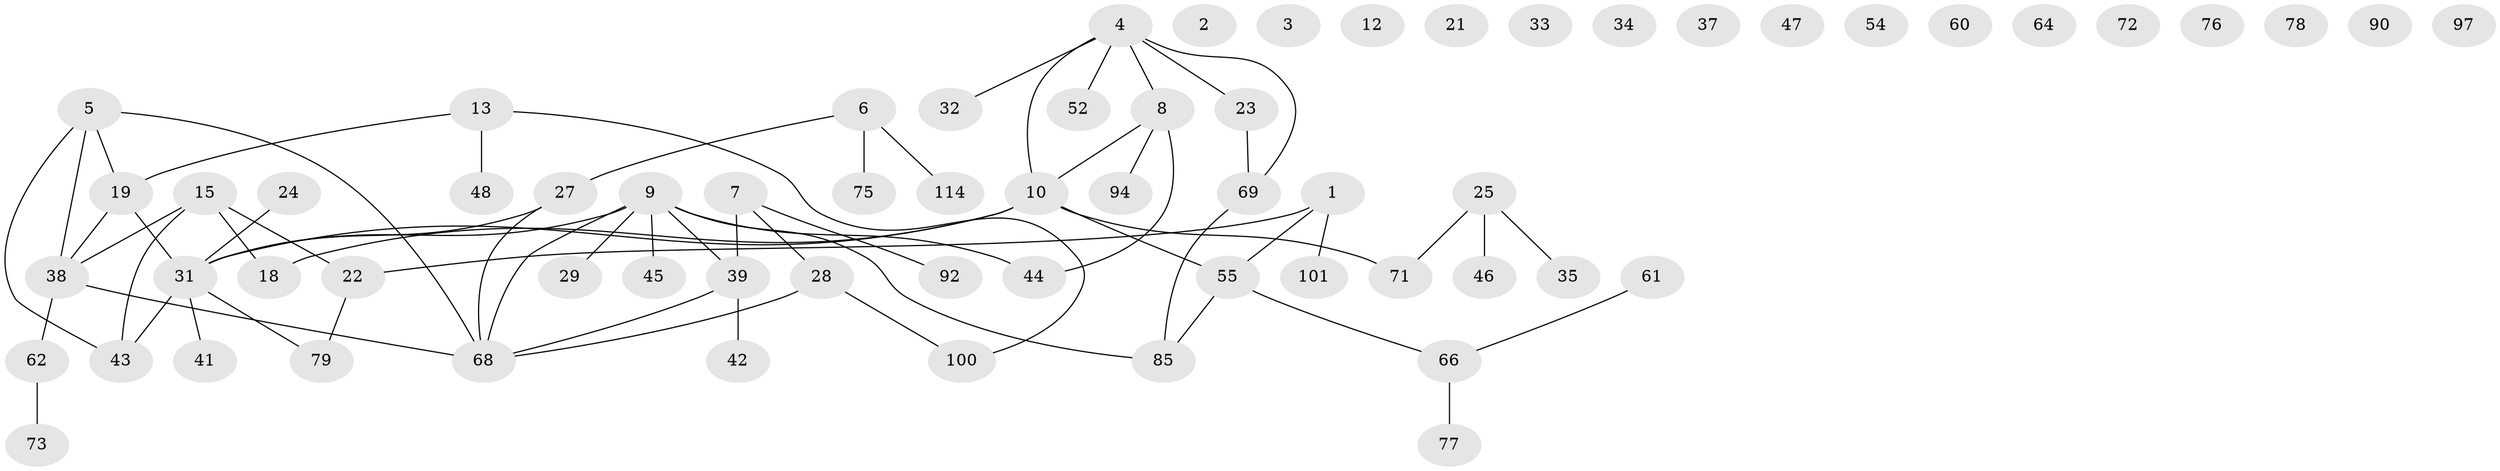 // original degree distribution, {2: 0.29508196721311475, 0: 0.13114754098360656, 4: 0.09016393442622951, 6: 0.00819672131147541, 1: 0.26229508196721313, 5: 0.04918032786885246, 3: 0.1557377049180328, 7: 0.00819672131147541}
// Generated by graph-tools (version 1.1) at 2025/16/03/04/25 18:16:26]
// undirected, 65 vertices, 65 edges
graph export_dot {
graph [start="1"]
  node [color=gray90,style=filled];
  1 [super="+67+93"];
  2;
  3;
  4 [super="+50+53+110+115"];
  5 [super="+14+20+49+51+63+113"];
  6 [super="+16+17"];
  7 [super="+120"];
  8 [super="+30+65+74"];
  9 [super="+11+82"];
  10 [super="+40+84+87+98"];
  12;
  13 [super="+26+56+83+88"];
  15 [super="+81"];
  18 [super="+119"];
  19 [super="+112"];
  21;
  22 [super="+111"];
  23 [super="+59+89"];
  24 [super="+104"];
  25 [super="+118+122"];
  27 [super="+58+105"];
  28 [super="+36+103"];
  29 [super="+107"];
  31 [super="+102+109+117"];
  32;
  33;
  34;
  35;
  37;
  38 [super="+99+116"];
  39 [super="+95"];
  41;
  42 [super="+80"];
  43 [super="+57"];
  44;
  45;
  46;
  47;
  48;
  52;
  54;
  55 [super="+108"];
  60;
  61 [super="+91"];
  62 [super="+70"];
  64;
  66 [super="+86"];
  68 [super="+106"];
  69 [super="+96+121"];
  71;
  72;
  73;
  75;
  76;
  77;
  78;
  79;
  85;
  90;
  92;
  94;
  97;
  100;
  101;
  114;
  1 -- 101;
  1 -- 22;
  1 -- 55;
  4 -- 32;
  4 -- 69;
  4 -- 52;
  4 -- 23;
  4 -- 8;
  4 -- 10;
  5 -- 19;
  5 -- 38;
  5 -- 43;
  5 -- 68;
  6 -- 75;
  6 -- 114;
  6 -- 27;
  7 -- 92;
  7 -- 39;
  7 -- 28;
  8 -- 44;
  8 -- 94;
  8 -- 10;
  9 -- 68;
  9 -- 85;
  9 -- 44;
  9 -- 31 [weight=2];
  9 -- 45;
  9 -- 39;
  9 -- 29;
  10 -- 71;
  10 -- 55;
  10 -- 31;
  10 -- 18;
  13 -- 48;
  13 -- 100;
  13 -- 19;
  15 -- 18;
  15 -- 38;
  15 -- 43;
  15 -- 22;
  19 -- 31;
  19 -- 38;
  22 -- 79;
  23 -- 69;
  24 -- 31;
  25 -- 46;
  25 -- 71;
  25 -- 35;
  27 -- 31;
  27 -- 68;
  28 -- 100;
  28 -- 68;
  31 -- 41;
  31 -- 43;
  31 -- 79;
  38 -- 62;
  38 -- 68;
  39 -- 42;
  39 -- 68;
  55 -- 66;
  55 -- 85;
  61 -- 66;
  62 -- 73;
  66 -- 77;
  69 -- 85;
}
